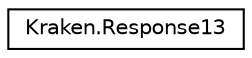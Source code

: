 digraph "Graphical Class Hierarchy"
{
 // LATEX_PDF_SIZE
  edge [fontname="Helvetica",fontsize="10",labelfontname="Helvetica",labelfontsize="10"];
  node [fontname="Helvetica",fontsize="10",shape=record];
  rankdir="LR";
  Node0 [label="Kraken.Response13",height=0.2,width=0.4,color="black", fillcolor="white", style="filled",URL="$class_kraken_1_1_response13.html",tooltip=" "];
}

